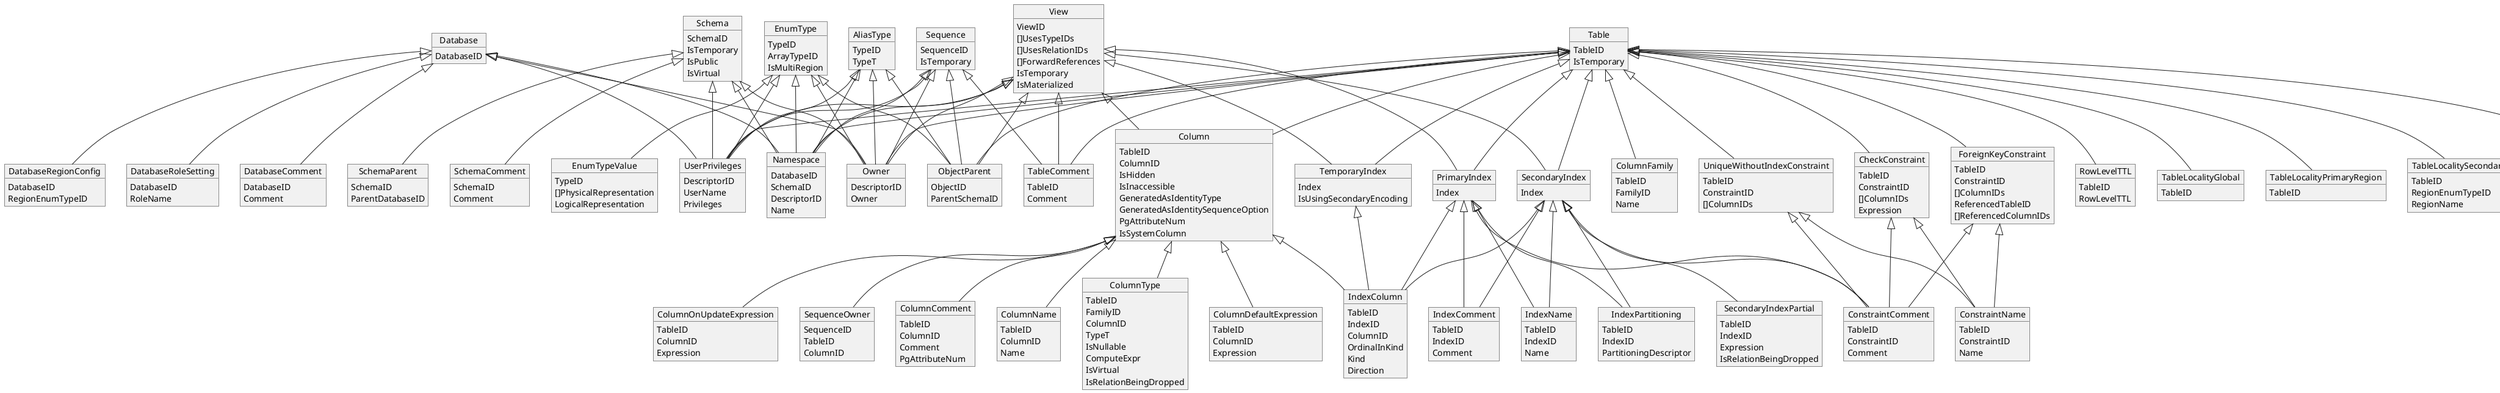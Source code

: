 @startuml
object Database

Database :  DatabaseID

object Schema

Schema :  SchemaID
Schema :  IsTemporary
Schema :  IsPublic
Schema :  IsVirtual

object View

View :  ViewID
View : []UsesTypeIDs
View : []UsesRelationIDs
View : []ForwardReferences
View :  IsTemporary
View :  IsMaterialized

object Sequence

Sequence :  SequenceID
Sequence :  IsTemporary

object Table

Table :  TableID
Table :  IsTemporary

object EnumType

EnumType :  TypeID
EnumType :  ArrayTypeID
EnumType :  IsMultiRegion

object AliasType

AliasType :  TypeID
AliasType :  TypeT

object ColumnFamily

ColumnFamily :  TableID
ColumnFamily :  FamilyID
ColumnFamily :  Name

object Column

Column :  TableID
Column :  ColumnID
Column :  IsHidden
Column :  IsInaccessible
Column :  GeneratedAsIdentityType
Column :  GeneratedAsIdentitySequenceOption
Column :  PgAttributeNum
Column :  IsSystemColumn

object PrimaryIndex

PrimaryIndex :  Index

object SecondaryIndex

SecondaryIndex :  Index

object TemporaryIndex

TemporaryIndex :  Index
TemporaryIndex :  IsUsingSecondaryEncoding

object UniqueWithoutIndexConstraint

UniqueWithoutIndexConstraint :  TableID
UniqueWithoutIndexConstraint :  ConstraintID
UniqueWithoutIndexConstraint : []ColumnIDs

object CheckConstraint

CheckConstraint :  TableID
CheckConstraint :  ConstraintID
CheckConstraint : []ColumnIDs
CheckConstraint :  Expression

object ForeignKeyConstraint

ForeignKeyConstraint :  TableID
ForeignKeyConstraint :  ConstraintID
ForeignKeyConstraint : []ColumnIDs
ForeignKeyConstraint :  ReferencedTableID
ForeignKeyConstraint : []ReferencedColumnIDs

object TableComment

TableComment :  TableID
TableComment :  Comment

object RowLevelTTL

RowLevelTTL :  TableID
RowLevelTTL :  RowLevelTTL

object TableLocalityGlobal

TableLocalityGlobal :  TableID

object TableLocalityPrimaryRegion

TableLocalityPrimaryRegion :  TableID

object TableLocalitySecondaryRegion

TableLocalitySecondaryRegion :  TableID
TableLocalitySecondaryRegion :  RegionEnumTypeID
TableLocalitySecondaryRegion :  RegionName

object TableLocalityRegionalByRow

TableLocalityRegionalByRow :  TableID
TableLocalityRegionalByRow :  As

object ColumnName

ColumnName :  TableID
ColumnName :  ColumnID
ColumnName :  Name

object ColumnType

ColumnType :  TableID
ColumnType :  FamilyID
ColumnType :  ColumnID
ColumnType :  TypeT
ColumnType :  IsNullable
ColumnType :  ComputeExpr
ColumnType :  IsVirtual
ColumnType :  IsRelationBeingDropped

object ColumnDefaultExpression

ColumnDefaultExpression :  TableID
ColumnDefaultExpression :  ColumnID
ColumnDefaultExpression :  Expression

object ColumnOnUpdateExpression

ColumnOnUpdateExpression :  TableID
ColumnOnUpdateExpression :  ColumnID
ColumnOnUpdateExpression :  Expression

object SequenceOwner

SequenceOwner :  SequenceID
SequenceOwner :  TableID
SequenceOwner :  ColumnID

object ColumnComment

ColumnComment :  TableID
ColumnComment :  ColumnID
ColumnComment :  Comment
ColumnComment :  PgAttributeNum

object IndexName

IndexName :  TableID
IndexName :  IndexID
IndexName :  Name

object IndexPartitioning

IndexPartitioning :  TableID
IndexPartitioning :  IndexID
IndexPartitioning :  PartitioningDescriptor

object SecondaryIndexPartial

SecondaryIndexPartial :  TableID
SecondaryIndexPartial :  IndexID
SecondaryIndexPartial :  Expression
SecondaryIndexPartial :  IsRelationBeingDropped

object IndexComment

IndexComment :  TableID
IndexComment :  IndexID
IndexComment :  Comment

object IndexColumn

IndexColumn :  TableID
IndexColumn :  IndexID
IndexColumn :  ColumnID
IndexColumn :  OrdinalInKind
IndexColumn :  Kind
IndexColumn :  Direction

object ConstraintName

ConstraintName :  TableID
ConstraintName :  ConstraintID
ConstraintName :  Name

object ConstraintComment

ConstraintComment :  TableID
ConstraintComment :  ConstraintID
ConstraintComment :  Comment

object Namespace

Namespace :  DatabaseID
Namespace :  SchemaID
Namespace :  DescriptorID
Namespace :  Name

object Owner

Owner :  DescriptorID
Owner :  Owner

object UserPrivileges

UserPrivileges :  DescriptorID
UserPrivileges :  UserName
UserPrivileges :  Privileges

object DatabaseRegionConfig

DatabaseRegionConfig :  DatabaseID
DatabaseRegionConfig :  RegionEnumTypeID

object DatabaseRoleSetting

DatabaseRoleSetting :  DatabaseID
DatabaseRoleSetting :  RoleName

object DatabaseComment

DatabaseComment :  DatabaseID
DatabaseComment :  Comment

object SchemaParent

SchemaParent :  SchemaID
SchemaParent :  ParentDatabaseID

object SchemaComment

SchemaComment :  SchemaID
SchemaComment :  Comment

object ObjectParent

ObjectParent :  ObjectID
ObjectParent :  ParentSchemaID

object EnumTypeValue

EnumTypeValue :  TypeID
EnumTypeValue : []PhysicalRepresentation
EnumTypeValue :  LogicalRepresentation

Table <|-- ColumnFamily
Table <|-- Column
View <|-- Column
Table <|-- PrimaryIndex
View <|-- PrimaryIndex
Table <|-- SecondaryIndex
View <|-- SecondaryIndex
Table <|-- TemporaryIndex
View <|-- TemporaryIndex
Table <|-- UniqueWithoutIndexConstraint
Table <|-- CheckConstraint
Table <|-- ForeignKeyConstraint
Table <|-- TableComment
View <|-- TableComment
Sequence <|-- TableComment
Table <|-- RowLevelTTL
Table <|-- TableLocalityGlobal
Table <|-- TableLocalityPrimaryRegion
Table <|-- TableLocalitySecondaryRegion
Table <|-- TableLocalityRegionalByRow
Column <|-- ColumnName
Column <|-- ColumnType
Column <|-- ColumnDefaultExpression
Column <|-- ColumnOnUpdateExpression
Column <|-- SequenceOwner
Column <|-- ColumnComment
PrimaryIndex <|-- IndexName
SecondaryIndex <|-- IndexName
PrimaryIndex <|-- IndexPartitioning
SecondaryIndex <|-- IndexPartitioning
SecondaryIndex <|-- SecondaryIndexPartial
PrimaryIndex <|-- IndexComment
SecondaryIndex <|-- IndexComment
PrimaryIndex <|-- IndexColumn
SecondaryIndex <|-- IndexColumn
TemporaryIndex <|-- IndexColumn
Column <|-- IndexColumn
UniqueWithoutIndexConstraint <|-- ConstraintName
CheckConstraint <|-- ConstraintName
ForeignKeyConstraint <|-- ConstraintName
PrimaryIndex <|-- ConstraintComment
SecondaryIndex <|-- ConstraintComment
UniqueWithoutIndexConstraint <|-- ConstraintComment
CheckConstraint <|-- ConstraintComment
ForeignKeyConstraint <|-- ConstraintComment
Table <|-- Namespace
View <|-- Namespace
Sequence <|-- Namespace
Database <|-- Namespace
Schema <|-- Namespace
AliasType <|-- Namespace
EnumType <|-- Namespace
Table <|-- Owner
View <|-- Owner
Sequence <|-- Owner
Database <|-- Owner
Schema <|-- Owner
AliasType <|-- Owner
EnumType <|-- Owner
Table <|-- UserPrivileges
View <|-- UserPrivileges
Sequence <|-- UserPrivileges
Database <|-- UserPrivileges
Schema <|-- UserPrivileges
AliasType <|-- UserPrivileges
EnumType <|-- UserPrivileges
Database <|-- DatabaseRegionConfig
Database <|-- DatabaseRoleSetting
Database <|-- DatabaseComment
Schema <|-- SchemaParent
Schema <|-- SchemaComment
AliasType <|-- ObjectParent
EnumType <|-- ObjectParent
Table <|-- ObjectParent
View <|-- ObjectParent
Sequence <|-- ObjectParent
EnumType <|-- EnumTypeValue
@enduml
